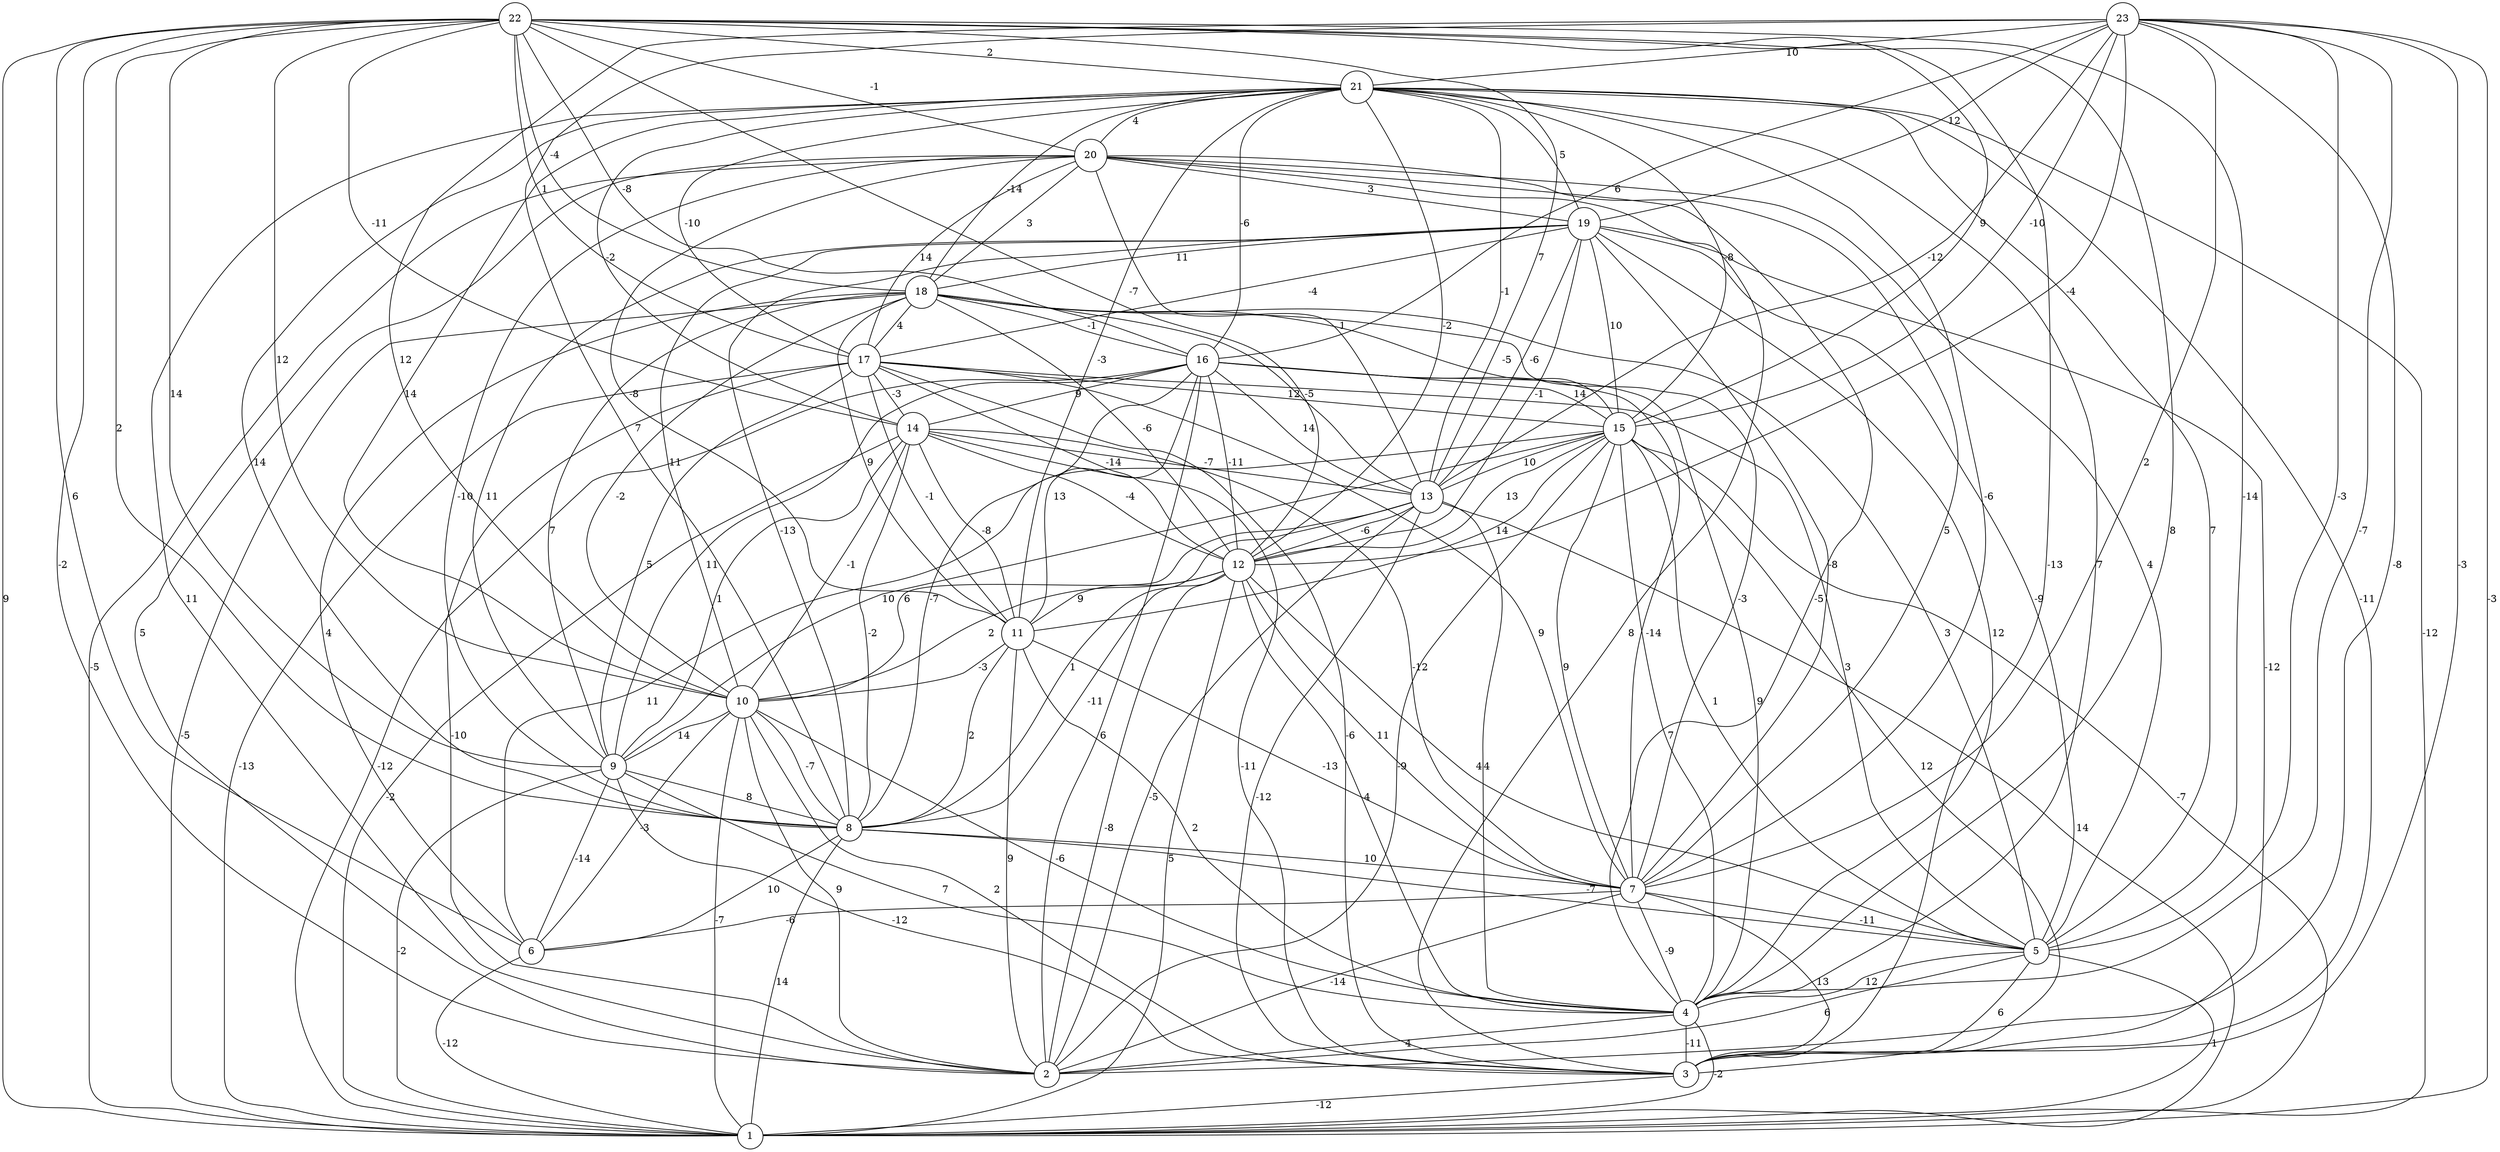 graph { 
	 fontname="Helvetica,Arial,sans-serif" 
	 node [shape = circle]; 
	 23 -- 1 [label = "-3"];
	 23 -- 2 [label = "-8"];
	 23 -- 3 [label = "-3"];
	 23 -- 4 [label = "-7"];
	 23 -- 5 [label = "-3"];
	 23 -- 7 [label = "2"];
	 23 -- 8 [label = "7"];
	 23 -- 10 [label = "12"];
	 23 -- 12 [label = "-4"];
	 23 -- 13 [label = "-12"];
	 23 -- 15 [label = "-10"];
	 23 -- 16 [label = "6"];
	 23 -- 19 [label = "12"];
	 23 -- 21 [label = "10"];
	 22 -- 1 [label = "9"];
	 22 -- 2 [label = "-2"];
	 22 -- 3 [label = "-13"];
	 22 -- 4 [label = "8"];
	 22 -- 5 [label = "-14"];
	 22 -- 6 [label = "6"];
	 22 -- 8 [label = "2"];
	 22 -- 9 [label = "14"];
	 22 -- 10 [label = "12"];
	 22 -- 12 [label = "-7"];
	 22 -- 13 [label = "7"];
	 22 -- 14 [label = "-11"];
	 22 -- 15 [label = "9"];
	 22 -- 16 [label = "-8"];
	 22 -- 17 [label = "1"];
	 22 -- 18 [label = "-4"];
	 22 -- 20 [label = "-1"];
	 22 -- 21 [label = "2"];
	 21 -- 1 [label = "-12"];
	 21 -- 2 [label = "11"];
	 21 -- 3 [label = "-11"];
	 21 -- 4 [label = "7"];
	 21 -- 5 [label = "7"];
	 21 -- 7 [label = "-6"];
	 21 -- 8 [label = "14"];
	 21 -- 10 [label = "14"];
	 21 -- 11 [label = "-3"];
	 21 -- 12 [label = "-2"];
	 21 -- 13 [label = "-1"];
	 21 -- 14 [label = "-2"];
	 21 -- 15 [label = "-8"];
	 21 -- 16 [label = "-6"];
	 21 -- 17 [label = "-10"];
	 21 -- 18 [label = "-14"];
	 21 -- 19 [label = "5"];
	 21 -- 20 [label = "4"];
	 20 -- 1 [label = "-5"];
	 20 -- 2 [label = "5"];
	 20 -- 3 [label = "8"];
	 20 -- 4 [label = "-5"];
	 20 -- 5 [label = "4"];
	 20 -- 7 [label = "5"];
	 20 -- 8 [label = "-10"];
	 20 -- 11 [label = "-8"];
	 20 -- 13 [label = "1"];
	 20 -- 17 [label = "14"];
	 20 -- 18 [label = "3"];
	 20 -- 19 [label = "3"];
	 19 -- 3 [label = "-12"];
	 19 -- 4 [label = "12"];
	 19 -- 5 [label = "-9"];
	 19 -- 7 [label = "-8"];
	 19 -- 8 [label = "-13"];
	 19 -- 9 [label = "11"];
	 19 -- 10 [label = "11"];
	 19 -- 12 [label = "-1"];
	 19 -- 13 [label = "-6"];
	 19 -- 15 [label = "10"];
	 19 -- 17 [label = "-4"];
	 19 -- 18 [label = "11"];
	 18 -- 1 [label = "-5"];
	 18 -- 5 [label = "3"];
	 18 -- 6 [label = "4"];
	 18 -- 7 [label = "-3"];
	 18 -- 9 [label = "7"];
	 18 -- 10 [label = "-2"];
	 18 -- 11 [label = "9"];
	 18 -- 12 [label = "-6"];
	 18 -- 13 [label = "-5"];
	 18 -- 15 [label = "-5"];
	 18 -- 16 [label = "-1"];
	 18 -- 17 [label = "4"];
	 17 -- 1 [label = "-13"];
	 17 -- 2 [label = "-10"];
	 17 -- 3 [label = "-6"];
	 17 -- 5 [label = "3"];
	 17 -- 7 [label = "9"];
	 17 -- 9 [label = "5"];
	 17 -- 11 [label = "-1"];
	 17 -- 12 [label = "-14"];
	 17 -- 14 [label = "-3"];
	 17 -- 15 [label = "12"];
	 16 -- 1 [label = "-12"];
	 16 -- 2 [label = "6"];
	 16 -- 4 [label = "9"];
	 16 -- 7 [label = "-14"];
	 16 -- 8 [label = "-7"];
	 16 -- 9 [label = "11"];
	 16 -- 11 [label = "13"];
	 16 -- 12 [label = "-11"];
	 16 -- 13 [label = "14"];
	 16 -- 14 [label = "9"];
	 16 -- 15 [label = "14"];
	 15 -- 1 [label = "-7"];
	 15 -- 2 [label = "-9"];
	 15 -- 3 [label = "12"];
	 15 -- 4 [label = "7"];
	 15 -- 5 [label = "1"];
	 15 -- 6 [label = "11"];
	 15 -- 7 [label = "9"];
	 15 -- 9 [label = "10"];
	 15 -- 11 [label = "14"];
	 15 -- 12 [label = "13"];
	 15 -- 13 [label = "10"];
	 14 -- 1 [label = "-2"];
	 14 -- 3 [label = "-11"];
	 14 -- 7 [label = "-12"];
	 14 -- 8 [label = "-2"];
	 14 -- 9 [label = "1"];
	 14 -- 10 [label = "-1"];
	 14 -- 11 [label = "-8"];
	 14 -- 12 [label = "-4"];
	 14 -- 13 [label = "-7"];
	 13 -- 1 [label = "14"];
	 13 -- 2 [label = "-5"];
	 13 -- 3 [label = "-12"];
	 13 -- 4 [label = "4"];
	 13 -- 8 [label = "1"];
	 13 -- 10 [label = "6"];
	 13 -- 12 [label = "-6"];
	 12 -- 1 [label = "5"];
	 12 -- 2 [label = "-8"];
	 12 -- 4 [label = "4"];
	 12 -- 5 [label = "4"];
	 12 -- 7 [label = "11"];
	 12 -- 8 [label = "-11"];
	 12 -- 10 [label = "2"];
	 12 -- 11 [label = "9"];
	 11 -- 2 [label = "9"];
	 11 -- 4 [label = "2"];
	 11 -- 7 [label = "-13"];
	 11 -- 8 [label = "2"];
	 11 -- 10 [label = "-3"];
	 10 -- 1 [label = "-7"];
	 10 -- 2 [label = "9"];
	 10 -- 3 [label = "2"];
	 10 -- 4 [label = "-6"];
	 10 -- 6 [label = "-3"];
	 10 -- 8 [label = "-7"];
	 10 -- 9 [label = "14"];
	 9 -- 1 [label = "-2"];
	 9 -- 3 [label = "-12"];
	 9 -- 4 [label = "7"];
	 9 -- 6 [label = "-14"];
	 9 -- 8 [label = "8"];
	 8 -- 1 [label = "14"];
	 8 -- 5 [label = "-7"];
	 8 -- 6 [label = "10"];
	 8 -- 7 [label = "10"];
	 7 -- 2 [label = "-14"];
	 7 -- 3 [label = "13"];
	 7 -- 4 [label = "-9"];
	 7 -- 5 [label = "-11"];
	 7 -- 6 [label = "-6"];
	 6 -- 1 [label = "-12"];
	 5 -- 1 [label = "1"];
	 5 -- 2 [label = "6"];
	 5 -- 3 [label = "6"];
	 5 -- 4 [label = "12"];
	 4 -- 1 [label = "-2"];
	 4 -- 2 [label = "4"];
	 4 -- 3 [label = "-11"];
	 3 -- 1 [label = "-12"];
	 1;
	 2;
	 3;
	 4;
	 5;
	 6;
	 7;
	 8;
	 9;
	 10;
	 11;
	 12;
	 13;
	 14;
	 15;
	 16;
	 17;
	 18;
	 19;
	 20;
	 21;
	 22;
	 23;
}
